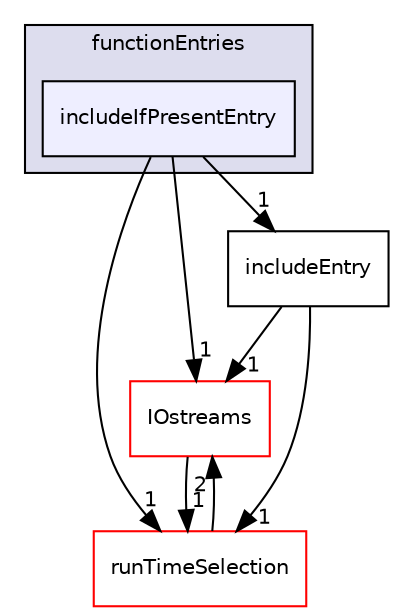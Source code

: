 digraph "src/OpenFOAM/db/dictionary/functionEntries/includeIfPresentEntry" {
  bgcolor=transparent;
  compound=true
  node [ fontsize="10", fontname="Helvetica"];
  edge [ labelfontsize="10", labelfontname="Helvetica"];
  subgraph clusterdir_02d80f093374efbc333e223ddfd028a9 {
    graph [ bgcolor="#ddddee", pencolor="black", label="functionEntries" fontname="Helvetica", fontsize="10", URL="dir_02d80f093374efbc333e223ddfd028a9.html"]
  dir_5613fa7158c6f15d658c68d3c1d20314 [shape=box, label="includeIfPresentEntry", style="filled", fillcolor="#eeeeff", pencolor="black", URL="dir_5613fa7158c6f15d658c68d3c1d20314.html"];
  }
  dir_466e4f5b4cc1582939ab4ceba36098d8 [shape=box label="IOstreams" color="red" URL="dir_466e4f5b4cc1582939ab4ceba36098d8.html"];
  dir_97107bb83a2a5bbfad7ddd584e3f301c [shape=box label="runTimeSelection" color="red" URL="dir_97107bb83a2a5bbfad7ddd584e3f301c.html"];
  dir_e4557854e8fe4e7131667e8e6a3048f5 [shape=box label="includeEntry" URL="dir_e4557854e8fe4e7131667e8e6a3048f5.html"];
  dir_466e4f5b4cc1582939ab4ceba36098d8->dir_97107bb83a2a5bbfad7ddd584e3f301c [headlabel="1", labeldistance=1.5 headhref="dir_001986_002001.html"];
  dir_5613fa7158c6f15d658c68d3c1d20314->dir_466e4f5b4cc1582939ab4ceba36098d8 [headlabel="1", labeldistance=1.5 headhref="dir_001960_001986.html"];
  dir_5613fa7158c6f15d658c68d3c1d20314->dir_97107bb83a2a5bbfad7ddd584e3f301c [headlabel="1", labeldistance=1.5 headhref="dir_001960_002001.html"];
  dir_5613fa7158c6f15d658c68d3c1d20314->dir_e4557854e8fe4e7131667e8e6a3048f5 [headlabel="1", labeldistance=1.5 headhref="dir_001960_001958.html"];
  dir_97107bb83a2a5bbfad7ddd584e3f301c->dir_466e4f5b4cc1582939ab4ceba36098d8 [headlabel="2", labeldistance=1.5 headhref="dir_002001_001986.html"];
  dir_e4557854e8fe4e7131667e8e6a3048f5->dir_466e4f5b4cc1582939ab4ceba36098d8 [headlabel="1", labeldistance=1.5 headhref="dir_001958_001986.html"];
  dir_e4557854e8fe4e7131667e8e6a3048f5->dir_97107bb83a2a5bbfad7ddd584e3f301c [headlabel="1", labeldistance=1.5 headhref="dir_001958_002001.html"];
}
